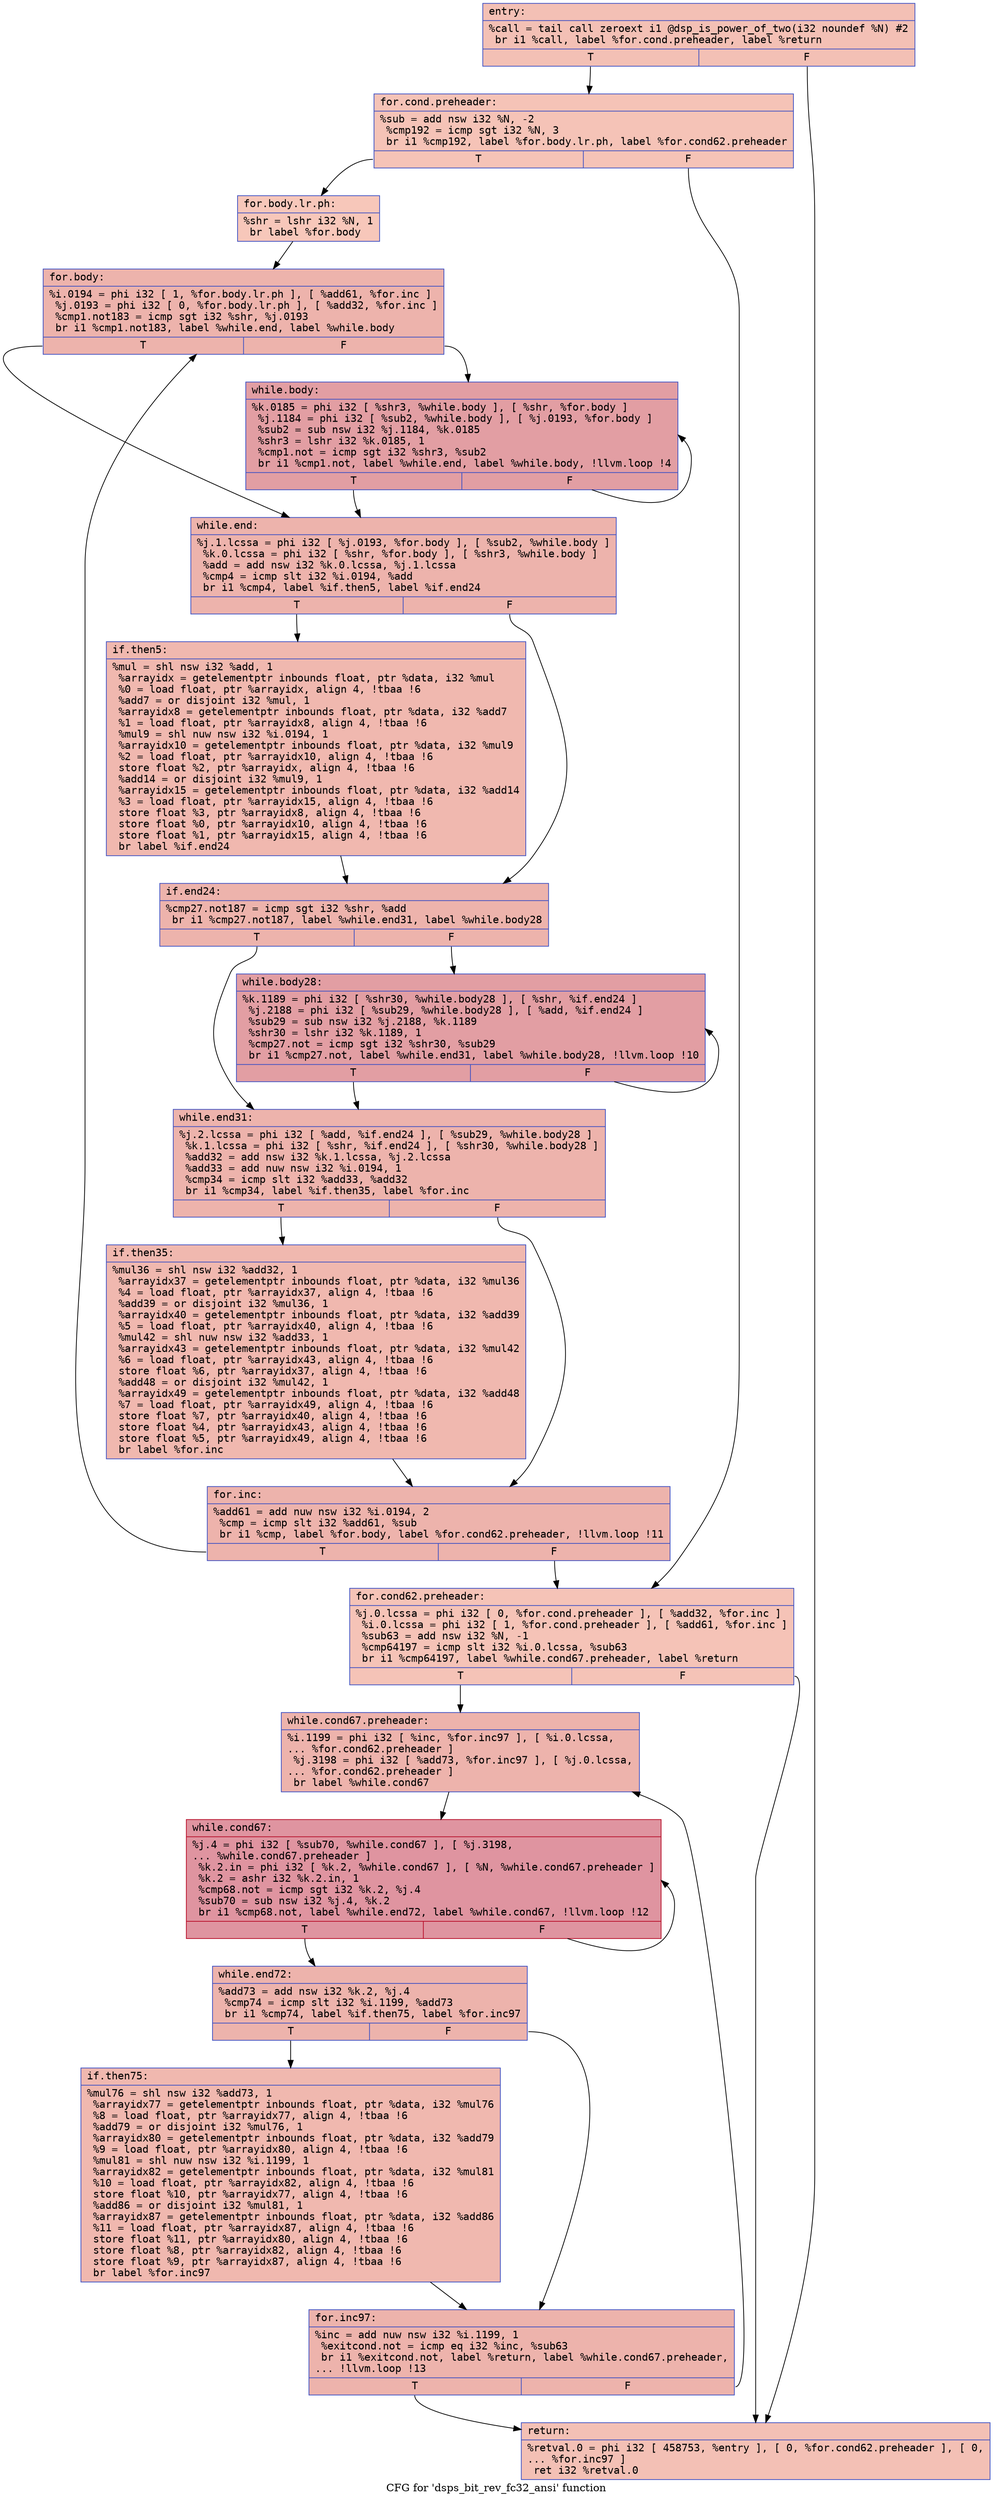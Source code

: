 digraph "CFG for 'dsps_bit_rev_fc32_ansi' function" {
	label="CFG for 'dsps_bit_rev_fc32_ansi' function";

	Node0x61ebcdcb9ca0 [shape=record,color="#3d50c3ff", style=filled, fillcolor="#e5705870" fontname="Courier",label="{entry:\l|  %call = tail call zeroext i1 @dsp_is_power_of_two(i32 noundef %N) #2\l  br i1 %call, label %for.cond.preheader, label %return\l|{<s0>T|<s1>F}}"];
	Node0x61ebcdcb9ca0:s0 -> Node0x61ebcdcb9f40[tooltip="entry -> for.cond.preheader\nProbability 50.00%" ];
	Node0x61ebcdcb9ca0:s1 -> Node0x61ebcdcba040[tooltip="entry -> return\nProbability 50.00%" ];
	Node0x61ebcdcb9f40 [shape=record,color="#3d50c3ff", style=filled, fillcolor="#e8765c70" fontname="Courier",label="{for.cond.preheader:\l|  %sub = add nsw i32 %N, -2\l  %cmp192 = icmp sgt i32 %N, 3\l  br i1 %cmp192, label %for.body.lr.ph, label %for.cond62.preheader\l|{<s0>T|<s1>F}}"];
	Node0x61ebcdcb9f40:s0 -> Node0x61ebcdcba970[tooltip="for.cond.preheader -> for.body.lr.ph\nProbability 50.00%" ];
	Node0x61ebcdcb9f40:s1 -> Node0x61ebcdcbaa20[tooltip="for.cond.preheader -> for.cond62.preheader\nProbability 50.00%" ];
	Node0x61ebcdcba970 [shape=record,color="#3d50c3ff", style=filled, fillcolor="#ec7f6370" fontname="Courier",label="{for.body.lr.ph:\l|  %shr = lshr i32 %N, 1\l  br label %for.body\l}"];
	Node0x61ebcdcba970 -> Node0x61ebcdcbb090[tooltip="for.body.lr.ph -> for.body\nProbability 100.00%" ];
	Node0x61ebcdcbaa20 [shape=record,color="#3d50c3ff", style=filled, fillcolor="#e8765c70" fontname="Courier",label="{for.cond62.preheader:\l|  %j.0.lcssa = phi i32 [ 0, %for.cond.preheader ], [ %add32, %for.inc ]\l  %i.0.lcssa = phi i32 [ 1, %for.cond.preheader ], [ %add61, %for.inc ]\l  %sub63 = add nsw i32 %N, -1\l  %cmp64197 = icmp slt i32 %i.0.lcssa, %sub63\l  br i1 %cmp64197, label %while.cond67.preheader, label %return\l|{<s0>T|<s1>F}}"];
	Node0x61ebcdcbaa20:s0 -> Node0x61ebcdcbbcc0[tooltip="for.cond62.preheader -> while.cond67.preheader\nProbability 50.00%" ];
	Node0x61ebcdcbaa20:s1 -> Node0x61ebcdcba040[tooltip="for.cond62.preheader -> return\nProbability 50.00%" ];
	Node0x61ebcdcbb090 [shape=record,color="#3d50c3ff", style=filled, fillcolor="#d6524470" fontname="Courier",label="{for.body:\l|  %i.0194 = phi i32 [ 1, %for.body.lr.ph ], [ %add61, %for.inc ]\l  %j.0193 = phi i32 [ 0, %for.body.lr.ph ], [ %add32, %for.inc ]\l  %cmp1.not183 = icmp sgt i32 %shr, %j.0193\l  br i1 %cmp1.not183, label %while.end, label %while.body\l|{<s0>T|<s1>F}}"];
	Node0x61ebcdcbb090:s0 -> Node0x61ebcdcbc060[tooltip="for.body -> while.end\nProbability 50.00%" ];
	Node0x61ebcdcbb090:s1 -> Node0x61ebcdcbc110[tooltip="for.body -> while.body\nProbability 50.00%" ];
	Node0x61ebcdcbc110 [shape=record,color="#3d50c3ff", style=filled, fillcolor="#be242e70" fontname="Courier",label="{while.body:\l|  %k.0185 = phi i32 [ %shr3, %while.body ], [ %shr, %for.body ]\l  %j.1184 = phi i32 [ %sub2, %while.body ], [ %j.0193, %for.body ]\l  %sub2 = sub nsw i32 %j.1184, %k.0185\l  %shr3 = lshr i32 %k.0185, 1\l  %cmp1.not = icmp sgt i32 %shr3, %sub2\l  br i1 %cmp1.not, label %while.end, label %while.body, !llvm.loop !4\l|{<s0>T|<s1>F}}"];
	Node0x61ebcdcbc110:s0 -> Node0x61ebcdcbc060[tooltip="while.body -> while.end\nProbability 3.12%" ];
	Node0x61ebcdcbc110:s1 -> Node0x61ebcdcbc110[tooltip="while.body -> while.body\nProbability 96.88%" ];
	Node0x61ebcdcbc060 [shape=record,color="#3d50c3ff", style=filled, fillcolor="#d6524470" fontname="Courier",label="{while.end:\l|  %j.1.lcssa = phi i32 [ %j.0193, %for.body ], [ %sub2, %while.body ]\l  %k.0.lcssa = phi i32 [ %shr, %for.body ], [ %shr3, %while.body ]\l  %add = add nsw i32 %k.0.lcssa, %j.1.lcssa\l  %cmp4 = icmp slt i32 %i.0194, %add\l  br i1 %cmp4, label %if.then5, label %if.end24\l|{<s0>T|<s1>F}}"];
	Node0x61ebcdcbc060:s0 -> Node0x61ebcdcbd820[tooltip="while.end -> if.then5\nProbability 50.00%" ];
	Node0x61ebcdcbc060:s1 -> Node0x61ebcdcbd900[tooltip="while.end -> if.end24\nProbability 50.00%" ];
	Node0x61ebcdcbd820 [shape=record,color="#3d50c3ff", style=filled, fillcolor="#dc5d4a70" fontname="Courier",label="{if.then5:\l|  %mul = shl nsw i32 %add, 1\l  %arrayidx = getelementptr inbounds float, ptr %data, i32 %mul\l  %0 = load float, ptr %arrayidx, align 4, !tbaa !6\l  %add7 = or disjoint i32 %mul, 1\l  %arrayidx8 = getelementptr inbounds float, ptr %data, i32 %add7\l  %1 = load float, ptr %arrayidx8, align 4, !tbaa !6\l  %mul9 = shl nuw nsw i32 %i.0194, 1\l  %arrayidx10 = getelementptr inbounds float, ptr %data, i32 %mul9\l  %2 = load float, ptr %arrayidx10, align 4, !tbaa !6\l  store float %2, ptr %arrayidx, align 4, !tbaa !6\l  %add14 = or disjoint i32 %mul9, 1\l  %arrayidx15 = getelementptr inbounds float, ptr %data, i32 %add14\l  %3 = load float, ptr %arrayidx15, align 4, !tbaa !6\l  store float %3, ptr %arrayidx8, align 4, !tbaa !6\l  store float %0, ptr %arrayidx10, align 4, !tbaa !6\l  store float %1, ptr %arrayidx15, align 4, !tbaa !6\l  br label %if.end24\l}"];
	Node0x61ebcdcbd820 -> Node0x61ebcdcbd900[tooltip="if.then5 -> if.end24\nProbability 100.00%" ];
	Node0x61ebcdcbd900 [shape=record,color="#3d50c3ff", style=filled, fillcolor="#d6524470" fontname="Courier",label="{if.end24:\l|  %cmp27.not187 = icmp sgt i32 %shr, %add\l  br i1 %cmp27.not187, label %while.end31, label %while.body28\l|{<s0>T|<s1>F}}"];
	Node0x61ebcdcbd900:s0 -> Node0x61ebcdcbf1a0[tooltip="if.end24 -> while.end31\nProbability 50.00%" ];
	Node0x61ebcdcbd900:s1 -> Node0x61ebcdcbf220[tooltip="if.end24 -> while.body28\nProbability 50.00%" ];
	Node0x61ebcdcbf220 [shape=record,color="#3d50c3ff", style=filled, fillcolor="#be242e70" fontname="Courier",label="{while.body28:\l|  %k.1189 = phi i32 [ %shr30, %while.body28 ], [ %shr, %if.end24 ]\l  %j.2188 = phi i32 [ %sub29, %while.body28 ], [ %add, %if.end24 ]\l  %sub29 = sub nsw i32 %j.2188, %k.1189\l  %shr30 = lshr i32 %k.1189, 1\l  %cmp27.not = icmp sgt i32 %shr30, %sub29\l  br i1 %cmp27.not, label %while.end31, label %while.body28, !llvm.loop !10\l|{<s0>T|<s1>F}}"];
	Node0x61ebcdcbf220:s0 -> Node0x61ebcdcbf1a0[tooltip="while.body28 -> while.end31\nProbability 3.12%" ];
	Node0x61ebcdcbf220:s1 -> Node0x61ebcdcbf220[tooltip="while.body28 -> while.body28\nProbability 96.88%" ];
	Node0x61ebcdcbf1a0 [shape=record,color="#3d50c3ff", style=filled, fillcolor="#d6524470" fontname="Courier",label="{while.end31:\l|  %j.2.lcssa = phi i32 [ %add, %if.end24 ], [ %sub29, %while.body28 ]\l  %k.1.lcssa = phi i32 [ %shr, %if.end24 ], [ %shr30, %while.body28 ]\l  %add32 = add nsw i32 %k.1.lcssa, %j.2.lcssa\l  %add33 = add nuw nsw i32 %i.0194, 1\l  %cmp34 = icmp slt i32 %add33, %add32\l  br i1 %cmp34, label %if.then35, label %for.inc\l|{<s0>T|<s1>F}}"];
	Node0x61ebcdcbf1a0:s0 -> Node0x61ebcdcc0a60[tooltip="while.end31 -> if.then35\nProbability 50.00%" ];
	Node0x61ebcdcbf1a0:s1 -> Node0x61ebcdcbb620[tooltip="while.end31 -> for.inc\nProbability 50.00%" ];
	Node0x61ebcdcc0a60 [shape=record,color="#3d50c3ff", style=filled, fillcolor="#dc5d4a70" fontname="Courier",label="{if.then35:\l|  %mul36 = shl nsw i32 %add32, 1\l  %arrayidx37 = getelementptr inbounds float, ptr %data, i32 %mul36\l  %4 = load float, ptr %arrayidx37, align 4, !tbaa !6\l  %add39 = or disjoint i32 %mul36, 1\l  %arrayidx40 = getelementptr inbounds float, ptr %data, i32 %add39\l  %5 = load float, ptr %arrayidx40, align 4, !tbaa !6\l  %mul42 = shl nuw nsw i32 %add33, 1\l  %arrayidx43 = getelementptr inbounds float, ptr %data, i32 %mul42\l  %6 = load float, ptr %arrayidx43, align 4, !tbaa !6\l  store float %6, ptr %arrayidx37, align 4, !tbaa !6\l  %add48 = or disjoint i32 %mul42, 1\l  %arrayidx49 = getelementptr inbounds float, ptr %data, i32 %add48\l  %7 = load float, ptr %arrayidx49, align 4, !tbaa !6\l  store float %7, ptr %arrayidx40, align 4, !tbaa !6\l  store float %4, ptr %arrayidx43, align 4, !tbaa !6\l  store float %5, ptr %arrayidx49, align 4, !tbaa !6\l  br label %for.inc\l}"];
	Node0x61ebcdcc0a60 -> Node0x61ebcdcbb620[tooltip="if.then35 -> for.inc\nProbability 100.00%" ];
	Node0x61ebcdcbb620 [shape=record,color="#3d50c3ff", style=filled, fillcolor="#d6524470" fontname="Courier",label="{for.inc:\l|  %add61 = add nuw nsw i32 %i.0194, 2\l  %cmp = icmp slt i32 %add61, %sub\l  br i1 %cmp, label %for.body, label %for.cond62.preheader, !llvm.loop !11\l|{<s0>T|<s1>F}}"];
	Node0x61ebcdcbb620:s0 -> Node0x61ebcdcbb090[tooltip="for.inc -> for.body\nProbability 96.88%" ];
	Node0x61ebcdcbb620:s1 -> Node0x61ebcdcbaa20[tooltip="for.inc -> for.cond62.preheader\nProbability 3.12%" ];
	Node0x61ebcdcbbcc0 [shape=record,color="#3d50c3ff", style=filled, fillcolor="#d6524470" fontname="Courier",label="{while.cond67.preheader:\l|  %i.1199 = phi i32 [ %inc, %for.inc97 ], [ %i.0.lcssa,\l... %for.cond62.preheader ]\l  %j.3198 = phi i32 [ %add73, %for.inc97 ], [ %j.0.lcssa,\l... %for.cond62.preheader ]\l  br label %while.cond67\l}"];
	Node0x61ebcdcbbcc0 -> Node0x61ebcdcc1c70[tooltip="while.cond67.preheader -> while.cond67\nProbability 100.00%" ];
	Node0x61ebcdcc1c70 [shape=record,color="#b70d28ff", style=filled, fillcolor="#b70d2870" fontname="Courier",label="{while.cond67:\l|  %j.4 = phi i32 [ %sub70, %while.cond67 ], [ %j.3198,\l... %while.cond67.preheader ]\l  %k.2.in = phi i32 [ %k.2, %while.cond67 ], [ %N, %while.cond67.preheader ]\l  %k.2 = ashr i32 %k.2.in, 1\l  %cmp68.not = icmp sgt i32 %k.2, %j.4\l  %sub70 = sub nsw i32 %j.4, %k.2\l  br i1 %cmp68.not, label %while.end72, label %while.cond67, !llvm.loop !12\l|{<s0>T|<s1>F}}"];
	Node0x61ebcdcc1c70:s0 -> Node0x61ebcdcc2200[tooltip="while.cond67 -> while.end72\nProbability 3.12%" ];
	Node0x61ebcdcc1c70:s1 -> Node0x61ebcdcc1c70[tooltip="while.cond67 -> while.cond67\nProbability 96.88%" ];
	Node0x61ebcdcc2200 [shape=record,color="#3d50c3ff", style=filled, fillcolor="#d6524470" fontname="Courier",label="{while.end72:\l|  %add73 = add nsw i32 %k.2, %j.4\l  %cmp74 = icmp slt i32 %i.1199, %add73\l  br i1 %cmp74, label %if.then75, label %for.inc97\l|{<s0>T|<s1>F}}"];
	Node0x61ebcdcc2200:s0 -> Node0x61ebcdcc2580[tooltip="while.end72 -> if.then75\nProbability 50.00%" ];
	Node0x61ebcdcc2200:s1 -> Node0x61ebcdcc19e0[tooltip="while.end72 -> for.inc97\nProbability 50.00%" ];
	Node0x61ebcdcc2580 [shape=record,color="#3d50c3ff", style=filled, fillcolor="#dc5d4a70" fontname="Courier",label="{if.then75:\l|  %mul76 = shl nsw i32 %add73, 1\l  %arrayidx77 = getelementptr inbounds float, ptr %data, i32 %mul76\l  %8 = load float, ptr %arrayidx77, align 4, !tbaa !6\l  %add79 = or disjoint i32 %mul76, 1\l  %arrayidx80 = getelementptr inbounds float, ptr %data, i32 %add79\l  %9 = load float, ptr %arrayidx80, align 4, !tbaa !6\l  %mul81 = shl nuw nsw i32 %i.1199, 1\l  %arrayidx82 = getelementptr inbounds float, ptr %data, i32 %mul81\l  %10 = load float, ptr %arrayidx82, align 4, !tbaa !6\l  store float %10, ptr %arrayidx77, align 4, !tbaa !6\l  %add86 = or disjoint i32 %mul81, 1\l  %arrayidx87 = getelementptr inbounds float, ptr %data, i32 %add86\l  %11 = load float, ptr %arrayidx87, align 4, !tbaa !6\l  store float %11, ptr %arrayidx80, align 4, !tbaa !6\l  store float %8, ptr %arrayidx82, align 4, !tbaa !6\l  store float %9, ptr %arrayidx87, align 4, !tbaa !6\l  br label %for.inc97\l}"];
	Node0x61ebcdcc2580 -> Node0x61ebcdcc19e0[tooltip="if.then75 -> for.inc97\nProbability 100.00%" ];
	Node0x61ebcdcc19e0 [shape=record,color="#3d50c3ff", style=filled, fillcolor="#d6524470" fontname="Courier",label="{for.inc97:\l|  %inc = add nuw nsw i32 %i.1199, 1\l  %exitcond.not = icmp eq i32 %inc, %sub63\l  br i1 %exitcond.not, label %return, label %while.cond67.preheader,\l... !llvm.loop !13\l|{<s0>T|<s1>F}}"];
	Node0x61ebcdcc19e0:s0 -> Node0x61ebcdcba040[tooltip="for.inc97 -> return\nProbability 3.12%" ];
	Node0x61ebcdcc19e0:s1 -> Node0x61ebcdcbbcc0[tooltip="for.inc97 -> while.cond67.preheader\nProbability 96.88%" ];
	Node0x61ebcdcba040 [shape=record,color="#3d50c3ff", style=filled, fillcolor="#e5705870" fontname="Courier",label="{return:\l|  %retval.0 = phi i32 [ 458753, %entry ], [ 0, %for.cond62.preheader ], [ 0,\l... %for.inc97 ]\l  ret i32 %retval.0\l}"];
}
